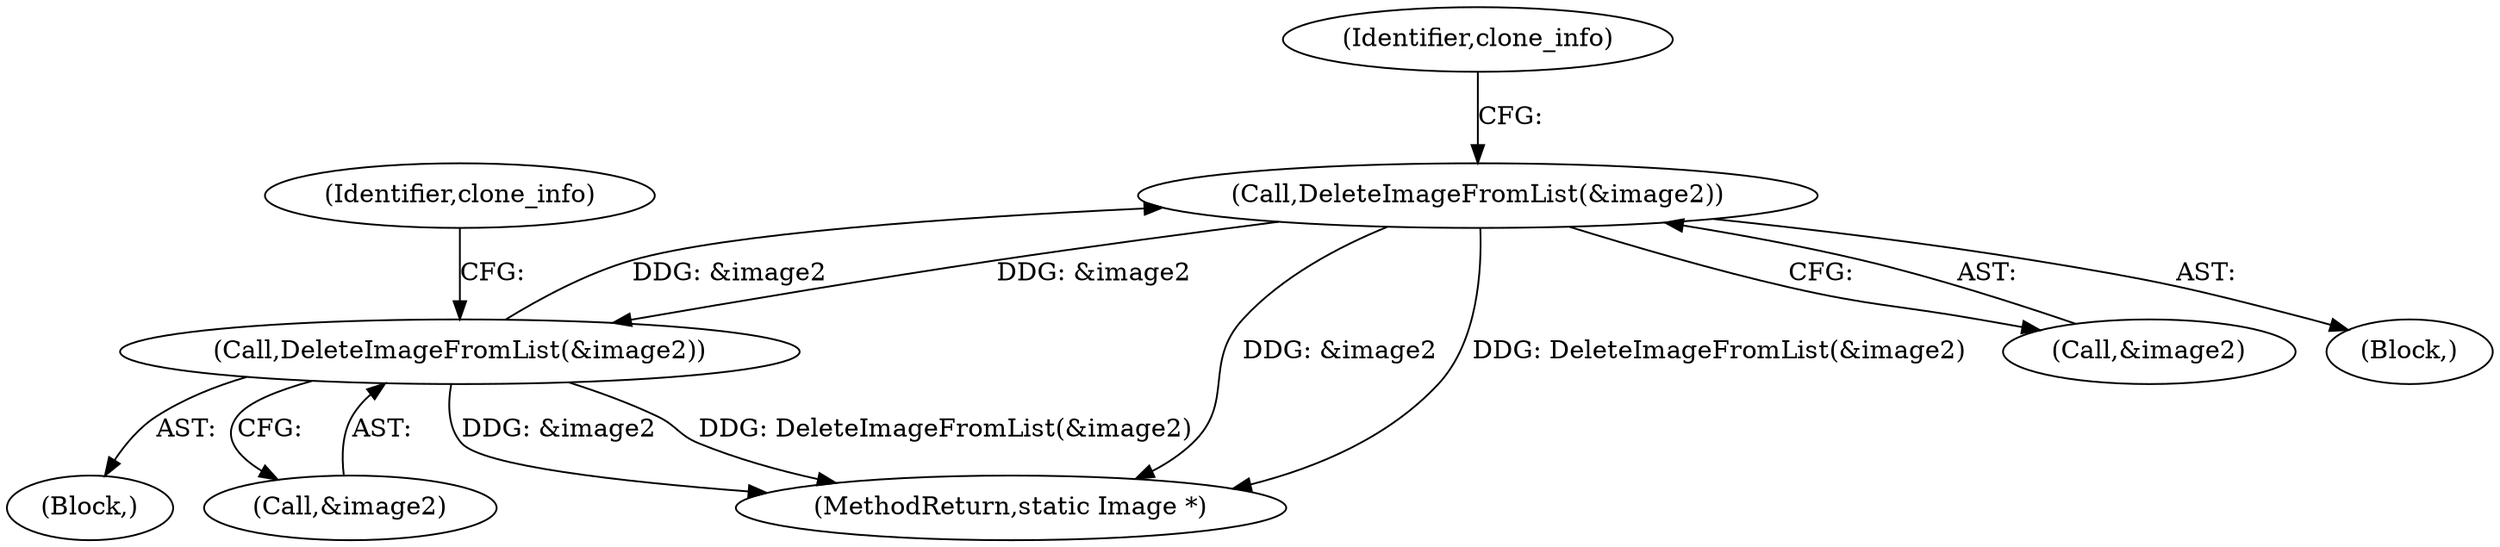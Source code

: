digraph "0_ImageMagick_8a370f9ab120faf182aa160900ba692ba8e2bcf0@pointer" {
"1001655" [label="(Call,DeleteImageFromList(&image2))"];
"1001568" [label="(Call,DeleteImageFromList(&image2))"];
"1001655" [label="(Call,DeleteImageFromList(&image2))"];
"1001811" [label="(MethodReturn,static Image *)"];
"1001655" [label="(Call,DeleteImageFromList(&image2))"];
"1001567" [label="(Block,)"];
"1001569" [label="(Call,&image2)"];
"1001659" [label="(Identifier,clone_info)"];
"1001656" [label="(Call,&image2)"];
"1001654" [label="(Block,)"];
"1001568" [label="(Call,DeleteImageFromList(&image2))"];
"1001572" [label="(Identifier,clone_info)"];
"1001655" -> "1001654"  [label="AST: "];
"1001655" -> "1001656"  [label="CFG: "];
"1001656" -> "1001655"  [label="AST: "];
"1001659" -> "1001655"  [label="CFG: "];
"1001655" -> "1001811"  [label="DDG: &image2"];
"1001655" -> "1001811"  [label="DDG: DeleteImageFromList(&image2)"];
"1001655" -> "1001568"  [label="DDG: &image2"];
"1001568" -> "1001655"  [label="DDG: &image2"];
"1001568" -> "1001567"  [label="AST: "];
"1001568" -> "1001569"  [label="CFG: "];
"1001569" -> "1001568"  [label="AST: "];
"1001572" -> "1001568"  [label="CFG: "];
"1001568" -> "1001811"  [label="DDG: &image2"];
"1001568" -> "1001811"  [label="DDG: DeleteImageFromList(&image2)"];
}
